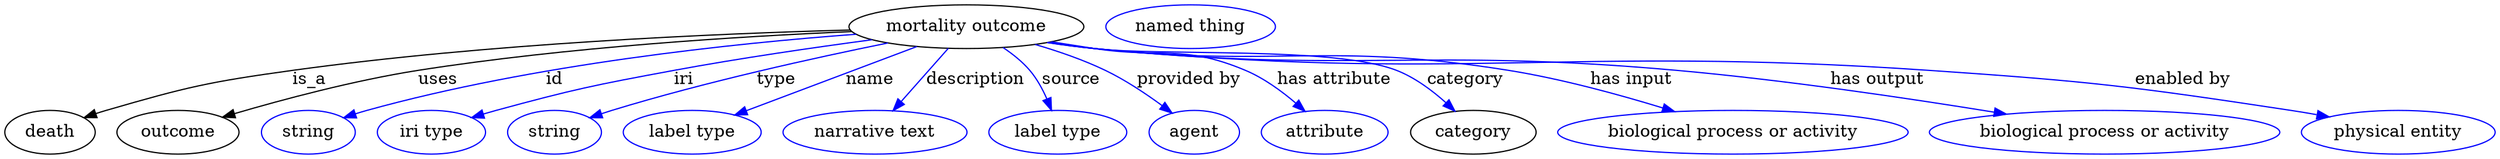 digraph {
	graph [bb="0,0,2041.3,123"];
	node [label="\N"];
	"mortality outcome"	[height=0.5,
		label="mortality outcome",
		pos="788.05,105",
		width=2.672];
	death	[height=0.5,
		pos="37.047,18",
		width=1.0291];
	"mortality outcome" -> death	[label=is_a,
		lp="250.05,61.5",
		pos="e,65.055,30.067 692.87,102.27 582.51,99.268 395.36,91.106 236.05,69 167.14,59.439 149.84,55.439 83.047,36 80.288,35.197 77.457,34.31 \
74.621,33.376"];
	outcome	[height=0.5,
		pos="142.05,18",
		width=1.3902];
	"mortality outcome" -> outcome	[label=uses,
		lp="354.55,61.5",
		pos="e,178.47,30.458 694.03,101.03 602.64,97.125 460.14,88.327 338.05,69 285.93,60.749 227.46,44.958 188.06,33.32"];
	id	[color=blue,
		height=0.5,
		label=string,
		pos="248.05,18",
		width=1.0652];
	"mortality outcome" -> id	[color=blue,
		label=id,
		lp="450.05,61.5",
		pos="e,277.03,29.996 697.71,98.752 597.9,91.294 433.14,74.041 296.05,36 292.94,35.137 289.74,34.175 286.54,33.159",
		style=solid];
	iri	[color=blue,
		height=0.5,
		label="iri type",
		pos="349.05,18",
		width=1.2277];
	"mortality outcome" -> iri	[color=blue,
		label=iri,
		lp="556.05,61.5",
		pos="e,382.34,29.946 710.51,94.273 663.38,87.968 602.07,79.07 548.05,69 483.07,56.888 466.84,53.271 403.05,36 399.47,35.031 395.77,33.979 \
392.07,32.889",
		style=solid];
	type	[color=blue,
		height=0.5,
		label=string,
		pos="450.05,18",
		width=1.0652];
	"mortality outcome" -> type	[color=blue,
		label=type,
		lp="632.05,61.5",
		pos="e,478.98,29.97 723.51,91.559 664.09,79.484 573.8,59.56 497.05,36 494.29,35.153 491.45,34.238 488.6,33.289",
		style=solid];
	name	[color=blue,
		height=0.5,
		label="label type",
		pos="563.05,18",
		width=1.5707];
	"mortality outcome" -> name	[color=blue,
		label=name,
		lp="709.05,61.5",
		pos="e,597.95,32.186 747.3,88.607 707.79,73.681 648.02,51.1 607.34,35.735",
		style=solid];
	description	[color=blue,
		height=0.5,
		label="narrative text",
		pos="713.05,18",
		width=2.0943];
	"mortality outcome" -> description	[color=blue,
		label=description,
		lp="795.55,61.5",
		pos="e,727.83,35.758 773.23,87.207 762.24,74.75 747.08,57.573 734.73,43.574",
		style=solid];
	source	[color=blue,
		height=0.5,
		label="label type",
		pos="863.05,18",
		width=1.5707];
	"mortality outcome" -> source	[color=blue,
		label=source,
		lp="874.05,61.5",
		pos="e,857.84,36.066 818.09,87.809 825.94,82.565 833.91,76.212 840.05,69 845.86,62.169 850.5,53.628 854.05,45.547",
		style=solid];
	"provided by"	[color=blue,
		height=0.5,
		label=agent,
		pos="975.05,18",
		width=1.0291];
	"mortality outcome" -> "provided by"	[color=blue,
		label="provided by",
		lp="970.55,61.5",
		pos="e,956.8,33.821 844.41,90.359 863.21,84.858 883.96,77.721 902.05,69 918.39,61.12 935.2,49.867 948.55,40.03",
		style=solid];
	"has attribute"	[color=blue,
		height=0.5,
		label=attribute,
		pos="1082,18",
		width=1.4443];
	"mortality outcome" -> "has attribute"	[color=blue,
		label="has attribute",
		lp="1090,61.5",
		pos="e,1065.9,35.232 857.77,92.547 869.54,90.661 881.64,88.751 893.05,87 948.09,78.55 965.75,90.682 1017,69 1032.2,62.604 1046.9,51.818 \
1058.5,41.897",
		style=solid];
	category	[height=0.5,
		pos="1203,18",
		width=1.4263];
	"mortality outcome" -> category	[color=blue,
		label=category,
		lp="1197.5,61.5",
		pos="e,1188,35.63 855.7,92.148 868.1,90.233 880.94,88.416 893.05,87 947.93,80.578 1089.6,89.267 1141,69 1155.7,63.204 1169.7,52.621 1180.6,\
42.679",
		style=solid];
	"has input"	[color=blue,
		height=0.5,
		label="biological process or activity",
		pos="1416,18",
		width=3.9899];
	"mortality outcome" -> "has input"	[color=blue,
		label="has input",
		lp="1333.5,61.5",
		pos="e,1368.5,35.003 855.12,92.038 867.69,90.11 880.74,88.318 893.05,87 1043.5,70.884 1083.7,93.079 1233,69 1275.8,62.102 1323,49.079 \
1358.7,38.054",
		style=solid];
	"has output"	[color=blue,
		height=0.5,
		label="biological process or activity",
		pos="1721,18",
		width=3.9899];
	"mortality outcome" -> "has output"	[color=blue,
		label="has output",
		lp="1535.5,61.5",
		pos="e,1640.3,32.968 854.54,91.971 867.29,90.024 880.55,88.242 893.05,87 1104.6,65.971 1159.3,88.059 1371,69 1459.5,61.041 1559.7,46.115 \
1630.2,34.635",
		style=solid];
	"enabled by"	[color=blue,
		height=0.5,
		label="physical entity",
		pos="1962,18",
		width=2.2026];
	"mortality outcome" -> "enabled by"	[color=blue,
		label="enabled by",
		lp="1786.5,61.5",
		pos="e,1905.4,30.641 854.25,91.899 867.08,89.945 880.45,88.18 893.05,87 1196.3,58.599 1274.2,89.891 1578,69 1710.1,59.92 1743.2,55.903 \
1874,36 1880.9,34.963 1888,33.774 1895,32.519",
		style=solid];
	"named thing_category"	[color=blue,
		height=0.5,
		label="named thing",
		pos="972.05,105",
		width=1.9318];
}
